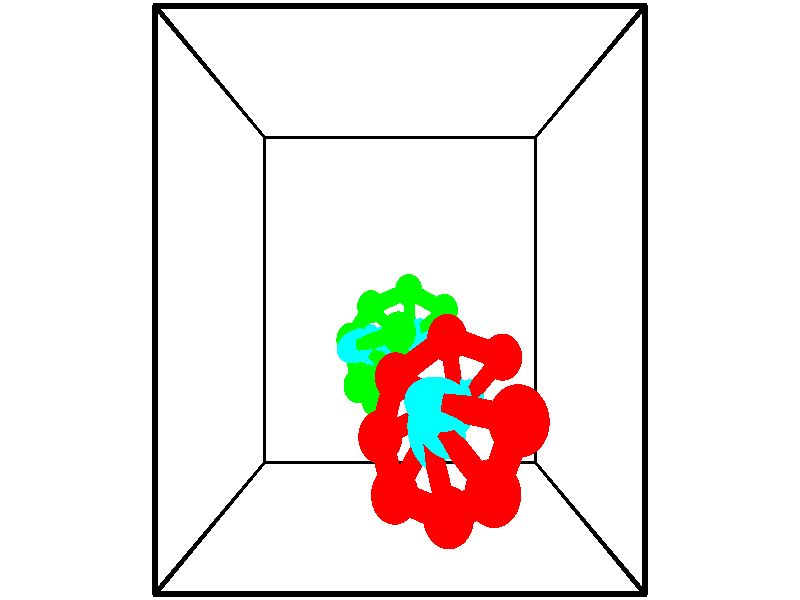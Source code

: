 // switches for output
#declare DRAW_BASES = 1; // possible values are 0, 1; only relevant for DNA ribbons
#declare DRAW_BASES_TYPE = 3; // possible values are 1, 2, 3; only relevant for DNA ribbons
#declare DRAW_FOG = 0; // set to 1 to enable fog

#include "colors.inc"

#include "transforms.inc"
background { rgb <1, 1, 1>}

#default {
   normal{
       ripples 0.25
       frequency 0.20
       turbulence 0.2
       lambda 5
   }
	finish {
		phong 0.1
		phong_size 40.
	}
}

// original window dimensions: 1024x640


// camera settings

camera {
	sky <-0, 1, 0>
	up <-0, 1, 0>
	right 1.6 * <1, 0, 0>
	location <2.5, 2.5, 11.1562>
	look_at <2.5, 2.5, 2.5>
	direction <0, 0, -8.6562>
	angle 67.0682
}


# declare cpy_camera_pos = <2.5, 2.5, 11.1562>;
# if (DRAW_FOG = 1)
fog {
	fog_type 2
	up vnormalize(cpy_camera_pos)
	color rgbt<1,1,1,0.3>
	distance 1e-5
	fog_alt 3e-3
	fog_offset 4
}
# end


// LIGHTS

# declare lum = 6;
global_settings {
	ambient_light rgb lum * <0.05, 0.05, 0.05>
	max_trace_level 15
}# declare cpy_direct_light_amount = 0.25;
light_source
{	1000 * <-1, -1, 1>,
	rgb lum * cpy_direct_light_amount
	parallel
}

light_source
{	1000 * <1, 1, -1>,
	rgb lum * cpy_direct_light_amount
	parallel
}

// strand 0

// nucleotide -1

// particle -1
sphere {
	<3.808079, 1.891716, 3.436790> 0.250000
	pigment { color rgbt <1,0,0,0> }
	no_shadow
}
cylinder {
	<3.541027, 1.604446, 3.358307>,  <3.380796, 1.432085, 3.311217>, 0.100000
	pigment { color rgbt <1,0,0,0> }
	no_shadow
}
cylinder {
	<3.541027, 1.604446, 3.358307>,  <3.808079, 1.891716, 3.436790>, 0.100000
	pigment { color rgbt <1,0,0,0> }
	no_shadow
}

// particle -1
sphere {
	<3.541027, 1.604446, 3.358307> 0.100000
	pigment { color rgbt <1,0,0,0> }
	no_shadow
}
sphere {
	0, 1
	scale<0.080000,0.200000,0.300000>
	matrix <-0.288452, 0.006564, 0.957472,
		-0.686343, 0.695833, -0.211541,
		-0.667629, -0.718174, -0.196209,
		3.340738, 1.388994, 3.299444>
	pigment { color rgbt <0,1,1,0> }
	no_shadow
}
cylinder {
	<3.092986, 2.105264, 3.579921>,  <3.808079, 1.891716, 3.436790>, 0.130000
	pigment { color rgbt <1,0,0,0> }
	no_shadow
}

// nucleotide -1

// particle -1
sphere {
	<3.092986, 2.105264, 3.579921> 0.250000
	pigment { color rgbt <1,0,0,0> }
	no_shadow
}
cylinder {
	<3.162266, 1.714966, 3.633469>,  <3.203834, 1.480787, 3.665597>, 0.100000
	pigment { color rgbt <1,0,0,0> }
	no_shadow
}
cylinder {
	<3.162266, 1.714966, 3.633469>,  <3.092986, 2.105264, 3.579921>, 0.100000
	pigment { color rgbt <1,0,0,0> }
	no_shadow
}

// particle -1
sphere {
	<3.162266, 1.714966, 3.633469> 0.100000
	pigment { color rgbt <1,0,0,0> }
	no_shadow
}
sphere {
	0, 1
	scale<0.080000,0.200000,0.300000>
	matrix <-0.408589, 0.052488, 0.911208,
		-0.896134, -0.212518, -0.389588,
		0.173200, -0.975746, 0.133869,
		3.214226, 1.422242, 3.673629>
	pigment { color rgbt <0,1,1,0> }
	no_shadow
}
cylinder {
	<2.443924, 1.717452, 3.797827>,  <3.092986, 2.105264, 3.579921>, 0.130000
	pigment { color rgbt <1,0,0,0> }
	no_shadow
}

// nucleotide -1

// particle -1
sphere {
	<2.443924, 1.717452, 3.797827> 0.250000
	pigment { color rgbt <1,0,0,0> }
	no_shadow
}
cylinder {
	<2.802719, 1.593887, 3.924309>,  <3.017996, 1.519748, 4.000198>, 0.100000
	pigment { color rgbt <1,0,0,0> }
	no_shadow
}
cylinder {
	<2.802719, 1.593887, 3.924309>,  <2.443924, 1.717452, 3.797827>, 0.100000
	pigment { color rgbt <1,0,0,0> }
	no_shadow
}

// particle -1
sphere {
	<2.802719, 1.593887, 3.924309> 0.100000
	pigment { color rgbt <1,0,0,0> }
	no_shadow
}
sphere {
	0, 1
	scale<0.080000,0.200000,0.300000>
	matrix <-0.346317, -0.046516, 0.936964,
		-0.274731, -0.949952, -0.148706,
		0.896988, -0.308913, 0.316205,
		3.071815, 1.501214, 4.019170>
	pigment { color rgbt <0,1,1,0> }
	no_shadow
}
cylinder {
	<2.275514, 1.204188, 4.289711>,  <2.443924, 1.717452, 3.797827>, 0.130000
	pigment { color rgbt <1,0,0,0> }
	no_shadow
}

// nucleotide -1

// particle -1
sphere {
	<2.275514, 1.204188, 4.289711> 0.250000
	pigment { color rgbt <1,0,0,0> }
	no_shadow
}
cylinder {
	<2.642521, 1.356064, 4.337036>,  <2.862725, 1.447190, 4.365431>, 0.100000
	pigment { color rgbt <1,0,0,0> }
	no_shadow
}
cylinder {
	<2.642521, 1.356064, 4.337036>,  <2.275514, 1.204188, 4.289711>, 0.100000
	pigment { color rgbt <1,0,0,0> }
	no_shadow
}

// particle -1
sphere {
	<2.642521, 1.356064, 4.337036> 0.100000
	pigment { color rgbt <1,0,0,0> }
	no_shadow
}
sphere {
	0, 1
	scale<0.080000,0.200000,0.300000>
	matrix <-0.136888, 0.022198, 0.990338,
		0.373396, -0.924847, 0.072342,
		0.917517, 0.379691, 0.118312,
		2.917776, 1.469971, 4.372530>
	pigment { color rgbt <0,1,1,0> }
	no_shadow
}
cylinder {
	<2.444457, 0.786447, 4.790432>,  <2.275514, 1.204188, 4.289711>, 0.130000
	pigment { color rgbt <1,0,0,0> }
	no_shadow
}

// nucleotide -1

// particle -1
sphere {
	<2.444457, 0.786447, 4.790432> 0.250000
	pigment { color rgbt <1,0,0,0> }
	no_shadow
}
cylinder {
	<2.668877, 1.117355, 4.778793>,  <2.803528, 1.315901, 4.771810>, 0.100000
	pigment { color rgbt <1,0,0,0> }
	no_shadow
}
cylinder {
	<2.668877, 1.117355, 4.778793>,  <2.444457, 0.786447, 4.790432>, 0.100000
	pigment { color rgbt <1,0,0,0> }
	no_shadow
}

// particle -1
sphere {
	<2.668877, 1.117355, 4.778793> 0.100000
	pigment { color rgbt <1,0,0,0> }
	no_shadow
}
sphere {
	0, 1
	scale<0.080000,0.200000,0.300000>
	matrix <-0.054758, 0.072164, 0.995889,
		0.825970, -0.557148, 0.085787,
		0.561048, 0.827272, -0.029097,
		2.837191, 1.365537, 4.770064>
	pigment { color rgbt <0,1,1,0> }
	no_shadow
}
cylinder {
	<2.977036, 0.714110, 5.200196>,  <2.444457, 0.786447, 4.790432>, 0.130000
	pigment { color rgbt <1,0,0,0> }
	no_shadow
}

// nucleotide -1

// particle -1
sphere {
	<2.977036, 0.714110, 5.200196> 0.250000
	pigment { color rgbt <1,0,0,0> }
	no_shadow
}
cylinder {
	<2.866318, 1.096176, 5.158157>,  <2.799886, 1.325415, 5.132934>, 0.100000
	pigment { color rgbt <1,0,0,0> }
	no_shadow
}
cylinder {
	<2.866318, 1.096176, 5.158157>,  <2.977036, 0.714110, 5.200196>, 0.100000
	pigment { color rgbt <1,0,0,0> }
	no_shadow
}

// particle -1
sphere {
	<2.866318, 1.096176, 5.158157> 0.100000
	pigment { color rgbt <1,0,0,0> }
	no_shadow
}
sphere {
	0, 1
	scale<0.080000,0.200000,0.300000>
	matrix <-0.069402, 0.089213, 0.993591,
		0.958419, 0.282317, 0.041596,
		-0.276797, 0.955164, -0.105096,
		2.783279, 1.382725, 5.126628>
	pigment { color rgbt <0,1,1,0> }
	no_shadow
}
cylinder {
	<3.334805, 1.053172, 5.727965>,  <2.977036, 0.714110, 5.200196>, 0.130000
	pigment { color rgbt <1,0,0,0> }
	no_shadow
}

// nucleotide -1

// particle -1
sphere {
	<3.334805, 1.053172, 5.727965> 0.250000
	pigment { color rgbt <1,0,0,0> }
	no_shadow
}
cylinder {
	<3.060555, 1.328369, 5.632816>,  <2.896004, 1.493488, 5.575727>, 0.100000
	pigment { color rgbt <1,0,0,0> }
	no_shadow
}
cylinder {
	<3.060555, 1.328369, 5.632816>,  <3.334805, 1.053172, 5.727965>, 0.100000
	pigment { color rgbt <1,0,0,0> }
	no_shadow
}

// particle -1
sphere {
	<3.060555, 1.328369, 5.632816> 0.100000
	pigment { color rgbt <1,0,0,0> }
	no_shadow
}
sphere {
	0, 1
	scale<0.080000,0.200000,0.300000>
	matrix <-0.094921, 0.239484, 0.966249,
		0.721740, 0.685064, -0.098891,
		-0.685625, 0.687993, -0.237872,
		2.854867, 1.534767, 5.561455>
	pigment { color rgbt <0,1,1,0> }
	no_shadow
}
cylinder {
	<3.483668, 1.666658, 6.151208>,  <3.334805, 1.053172, 5.727965>, 0.130000
	pigment { color rgbt <1,0,0,0> }
	no_shadow
}

// nucleotide -1

// particle -1
sphere {
	<3.483668, 1.666658, 6.151208> 0.250000
	pigment { color rgbt <1,0,0,0> }
	no_shadow
}
cylinder {
	<3.107262, 1.714523, 6.024609>,  <2.881418, 1.743243, 5.948649>, 0.100000
	pigment { color rgbt <1,0,0,0> }
	no_shadow
}
cylinder {
	<3.107262, 1.714523, 6.024609>,  <3.483668, 1.666658, 6.151208>, 0.100000
	pigment { color rgbt <1,0,0,0> }
	no_shadow
}

// particle -1
sphere {
	<3.107262, 1.714523, 6.024609> 0.100000
	pigment { color rgbt <1,0,0,0> }
	no_shadow
}
sphere {
	0, 1
	scale<0.080000,0.200000,0.300000>
	matrix <-0.248772, 0.389350, 0.886859,
		0.229353, 0.913284, -0.336616,
		-0.941015, 0.119663, -0.316499,
		2.824957, 1.750422, 5.929659>
	pigment { color rgbt <0,1,1,0> }
	no_shadow
}
// strand 1

// nucleotide -1

// particle -1
sphere {
	<2.478319, 2.112332, 2.428645> 0.250000
	pigment { color rgbt <0,1,0,0> }
	no_shadow
}
cylinder {
	<2.111439, 2.005447, 2.310432>,  <1.891310, 1.941316, 2.239505>, 0.100000
	pigment { color rgbt <0,1,0,0> }
	no_shadow
}
cylinder {
	<2.111439, 2.005447, 2.310432>,  <2.478319, 2.112332, 2.428645>, 0.100000
	pigment { color rgbt <0,1,0,0> }
	no_shadow
}

// particle -1
sphere {
	<2.111439, 2.005447, 2.310432> 0.100000
	pigment { color rgbt <0,1,0,0> }
	no_shadow
}
sphere {
	0, 1
	scale<0.080000,0.200000,0.300000>
	matrix <0.312918, -0.023979, -0.949477,
		0.246626, -0.963339, 0.105609,
		-0.917201, -0.267213, -0.295532,
		1.836278, 1.925284, 2.221773>
	pigment { color rgbt <0,1,1,0> }
	no_shadow
}
cylinder {
	<2.520175, 1.524851, 2.043064>,  <2.478319, 2.112332, 2.428645>, 0.130000
	pigment { color rgbt <0,1,0,0> }
	no_shadow
}

// nucleotide -1

// particle -1
sphere {
	<2.520175, 1.524851, 2.043064> 0.250000
	pigment { color rgbt <0,1,0,0> }
	no_shadow
}
cylinder {
	<2.206959, 1.739716, 1.917648>,  <2.019029, 1.868634, 1.842399>, 0.100000
	pigment { color rgbt <0,1,0,0> }
	no_shadow
}
cylinder {
	<2.206959, 1.739716, 1.917648>,  <2.520175, 1.524851, 2.043064>, 0.100000
	pigment { color rgbt <0,1,0,0> }
	no_shadow
}

// particle -1
sphere {
	<2.206959, 1.739716, 1.917648> 0.100000
	pigment { color rgbt <0,1,0,0> }
	no_shadow
}
sphere {
	0, 1
	scale<0.080000,0.200000,0.300000>
	matrix <0.398584, 0.046390, -0.915958,
		-0.477472, -0.842203, -0.250429,
		-0.783040, 0.537161, -0.313539,
		1.972047, 1.900864, 1.823587>
	pigment { color rgbt <0,1,1,0> }
	no_shadow
}
cylinder {
	<2.130551, 1.182938, 1.503809>,  <2.520175, 1.524851, 2.043064>, 0.130000
	pigment { color rgbt <0,1,0,0> }
	no_shadow
}

// nucleotide -1

// particle -1
sphere {
	<2.130551, 1.182938, 1.503809> 0.250000
	pigment { color rgbt <0,1,0,0> }
	no_shadow
}
cylinder {
	<2.084499, 1.578568, 1.466980>,  <2.056869, 1.815945, 1.444882>, 0.100000
	pigment { color rgbt <0,1,0,0> }
	no_shadow
}
cylinder {
	<2.084499, 1.578568, 1.466980>,  <2.130551, 1.182938, 1.503809>, 0.100000
	pigment { color rgbt <0,1,0,0> }
	no_shadow
}

// particle -1
sphere {
	<2.084499, 1.578568, 1.466980> 0.100000
	pigment { color rgbt <0,1,0,0> }
	no_shadow
}
sphere {
	0, 1
	scale<0.080000,0.200000,0.300000>
	matrix <0.414700, -0.036369, -0.909231,
		-0.902646, -0.142861, -0.405982,
		-0.115129, 0.989074, -0.092073,
		2.049961, 1.875290, 1.439358>
	pigment { color rgbt <0,1,1,0> }
	no_shadow
}
cylinder {
	<1.789445, 1.286173, 0.876256>,  <2.130551, 1.182938, 1.503809>, 0.130000
	pigment { color rgbt <0,1,0,0> }
	no_shadow
}

// nucleotide -1

// particle -1
sphere {
	<1.789445, 1.286173, 0.876256> 0.250000
	pigment { color rgbt <0,1,0,0> }
	no_shadow
}
cylinder {
	<1.983305, 1.615204, 0.995239>,  <2.099621, 1.812622, 1.066629>, 0.100000
	pigment { color rgbt <0,1,0,0> }
	no_shadow
}
cylinder {
	<1.983305, 1.615204, 0.995239>,  <1.789445, 1.286173, 0.876256>, 0.100000
	pigment { color rgbt <0,1,0,0> }
	no_shadow
}

// particle -1
sphere {
	<1.983305, 1.615204, 0.995239> 0.100000
	pigment { color rgbt <0,1,0,0> }
	no_shadow
}
sphere {
	0, 1
	scale<0.080000,0.200000,0.300000>
	matrix <0.454806, 0.053507, -0.888982,
		-0.747171, 0.566132, -0.348180,
		0.484651, 0.822576, 0.297459,
		2.128700, 1.861977, 1.084477>
	pigment { color rgbt <0,1,1,0> }
	no_shadow
}
cylinder {
	<1.635459, 1.918794, 0.570205>,  <1.789445, 1.286173, 0.876256>, 0.130000
	pigment { color rgbt <0,1,0,0> }
	no_shadow
}

// nucleotide -1

// particle -1
sphere {
	<1.635459, 1.918794, 0.570205> 0.250000
	pigment { color rgbt <0,1,0,0> }
	no_shadow
}
cylinder {
	<2.023076, 1.912491, 0.668762>,  <2.255646, 1.908709, 0.727897>, 0.100000
	pigment { color rgbt <0,1,0,0> }
	no_shadow
}
cylinder {
	<2.023076, 1.912491, 0.668762>,  <1.635459, 1.918794, 0.570205>, 0.100000
	pigment { color rgbt <0,1,0,0> }
	no_shadow
}

// particle -1
sphere {
	<2.023076, 1.912491, 0.668762> 0.100000
	pigment { color rgbt <0,1,0,0> }
	no_shadow
}
sphere {
	0, 1
	scale<0.080000,0.200000,0.300000>
	matrix <0.242543, -0.125850, -0.961943,
		0.046166, 0.991924, -0.118132,
		0.969042, -0.015757, 0.246394,
		2.313788, 1.907764, 0.742680>
	pigment { color rgbt <0,1,1,0> }
	no_shadow
}
cylinder {
	<1.975328, 2.397820, 0.223678>,  <1.635459, 1.918794, 0.570205>, 0.130000
	pigment { color rgbt <0,1,0,0> }
	no_shadow
}

// nucleotide -1

// particle -1
sphere {
	<1.975328, 2.397820, 0.223678> 0.250000
	pigment { color rgbt <0,1,0,0> }
	no_shadow
}
cylinder {
	<2.261278, 2.137451, 0.325859>,  <2.432848, 1.981230, 0.387168>, 0.100000
	pigment { color rgbt <0,1,0,0> }
	no_shadow
}
cylinder {
	<2.261278, 2.137451, 0.325859>,  <1.975328, 2.397820, 0.223678>, 0.100000
	pigment { color rgbt <0,1,0,0> }
	no_shadow
}

// particle -1
sphere {
	<2.261278, 2.137451, 0.325859> 0.100000
	pigment { color rgbt <0,1,0,0> }
	no_shadow
}
sphere {
	0, 1
	scale<0.080000,0.200000,0.300000>
	matrix <0.273995, -0.075355, -0.958774,
		0.643336, 0.755396, 0.124479,
		0.714874, -0.650921, 0.255454,
		2.475740, 1.942175, 0.402495>
	pigment { color rgbt <0,1,1,0> }
	no_shadow
}
cylinder {
	<2.660790, 2.647959, 0.008965>,  <1.975328, 2.397820, 0.223678>, 0.130000
	pigment { color rgbt <0,1,0,0> }
	no_shadow
}

// nucleotide -1

// particle -1
sphere {
	<2.660790, 2.647959, 0.008965> 0.250000
	pigment { color rgbt <0,1,0,0> }
	no_shadow
}
cylinder {
	<2.684253, 2.251709, 0.058311>,  <2.698330, 2.013959, 0.087919>, 0.100000
	pigment { color rgbt <0,1,0,0> }
	no_shadow
}
cylinder {
	<2.684253, 2.251709, 0.058311>,  <2.660790, 2.647959, 0.008965>, 0.100000
	pigment { color rgbt <0,1,0,0> }
	no_shadow
}

// particle -1
sphere {
	<2.684253, 2.251709, 0.058311> 0.100000
	pigment { color rgbt <0,1,0,0> }
	no_shadow
}
sphere {
	0, 1
	scale<0.080000,0.200000,0.300000>
	matrix <0.394951, -0.090466, -0.914237,
		0.916828, 0.102350, 0.385942,
		0.058657, -0.990626, 0.123365,
		2.701850, 1.954521, 0.095321>
	pigment { color rgbt <0,1,1,0> }
	no_shadow
}
cylinder {
	<3.313292, 2.342964, 0.072126>,  <2.660790, 2.647959, 0.008965>, 0.130000
	pigment { color rgbt <0,1,0,0> }
	no_shadow
}

// nucleotide -1

// particle -1
sphere {
	<3.313292, 2.342964, 0.072126> 0.250000
	pigment { color rgbt <0,1,0,0> }
	no_shadow
}
cylinder {
	<3.028182, 2.136124, -0.117424>,  <2.857116, 2.012019, -0.231154>, 0.100000
	pigment { color rgbt <0,1,0,0> }
	no_shadow
}
cylinder {
	<3.028182, 2.136124, -0.117424>,  <3.313292, 2.342964, 0.072126>, 0.100000
	pigment { color rgbt <0,1,0,0> }
	no_shadow
}

// particle -1
sphere {
	<3.028182, 2.136124, -0.117424> 0.100000
	pigment { color rgbt <0,1,0,0> }
	no_shadow
}
sphere {
	0, 1
	scale<0.080000,0.200000,0.300000>
	matrix <0.503621, 0.092919, -0.858913,
		0.488178, -0.850865, 0.194193,
		-0.712775, -0.517102, -0.473875,
		2.814349, 1.980993, -0.259586>
	pigment { color rgbt <0,1,1,0> }
	no_shadow
}
// box output
cylinder {
	<0.000000, 0.000000, 0.000000>,  <5.000000, 0.000000, 0.000000>, 0.025000
	pigment { color rgbt <0,0,0,0> }
	no_shadow
}
cylinder {
	<0.000000, 0.000000, 0.000000>,  <0.000000, 5.000000, 0.000000>, 0.025000
	pigment { color rgbt <0,0,0,0> }
	no_shadow
}
cylinder {
	<0.000000, 0.000000, 0.000000>,  <0.000000, 0.000000, 5.000000>, 0.025000
	pigment { color rgbt <0,0,0,0> }
	no_shadow
}
cylinder {
	<5.000000, 5.000000, 5.000000>,  <0.000000, 5.000000, 5.000000>, 0.025000
	pigment { color rgbt <0,0,0,0> }
	no_shadow
}
cylinder {
	<5.000000, 5.000000, 5.000000>,  <5.000000, 0.000000, 5.000000>, 0.025000
	pigment { color rgbt <0,0,0,0> }
	no_shadow
}
cylinder {
	<5.000000, 5.000000, 5.000000>,  <5.000000, 5.000000, 0.000000>, 0.025000
	pigment { color rgbt <0,0,0,0> }
	no_shadow
}
cylinder {
	<0.000000, 0.000000, 5.000000>,  <0.000000, 5.000000, 5.000000>, 0.025000
	pigment { color rgbt <0,0,0,0> }
	no_shadow
}
cylinder {
	<0.000000, 0.000000, 5.000000>,  <5.000000, 0.000000, 5.000000>, 0.025000
	pigment { color rgbt <0,0,0,0> }
	no_shadow
}
cylinder {
	<5.000000, 5.000000, 0.000000>,  <0.000000, 5.000000, 0.000000>, 0.025000
	pigment { color rgbt <0,0,0,0> }
	no_shadow
}
cylinder {
	<5.000000, 5.000000, 0.000000>,  <5.000000, 0.000000, 0.000000>, 0.025000
	pigment { color rgbt <0,0,0,0> }
	no_shadow
}
cylinder {
	<5.000000, 0.000000, 5.000000>,  <5.000000, 0.000000, 0.000000>, 0.025000
	pigment { color rgbt <0,0,0,0> }
	no_shadow
}
cylinder {
	<0.000000, 5.000000, 0.000000>,  <0.000000, 5.000000, 5.000000>, 0.025000
	pigment { color rgbt <0,0,0,0> }
	no_shadow
}
// end of box output
